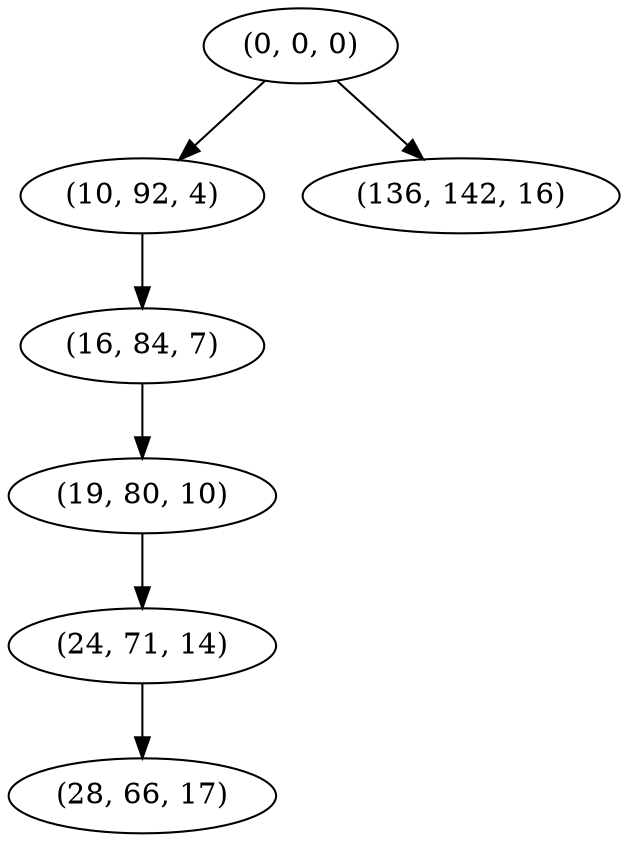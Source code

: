 digraph tree {
    "(0, 0, 0)";
    "(10, 92, 4)";
    "(16, 84, 7)";
    "(19, 80, 10)";
    "(24, 71, 14)";
    "(28, 66, 17)";
    "(136, 142, 16)";
    "(0, 0, 0)" -> "(10, 92, 4)";
    "(0, 0, 0)" -> "(136, 142, 16)";
    "(10, 92, 4)" -> "(16, 84, 7)";
    "(16, 84, 7)" -> "(19, 80, 10)";
    "(19, 80, 10)" -> "(24, 71, 14)";
    "(24, 71, 14)" -> "(28, 66, 17)";
}

